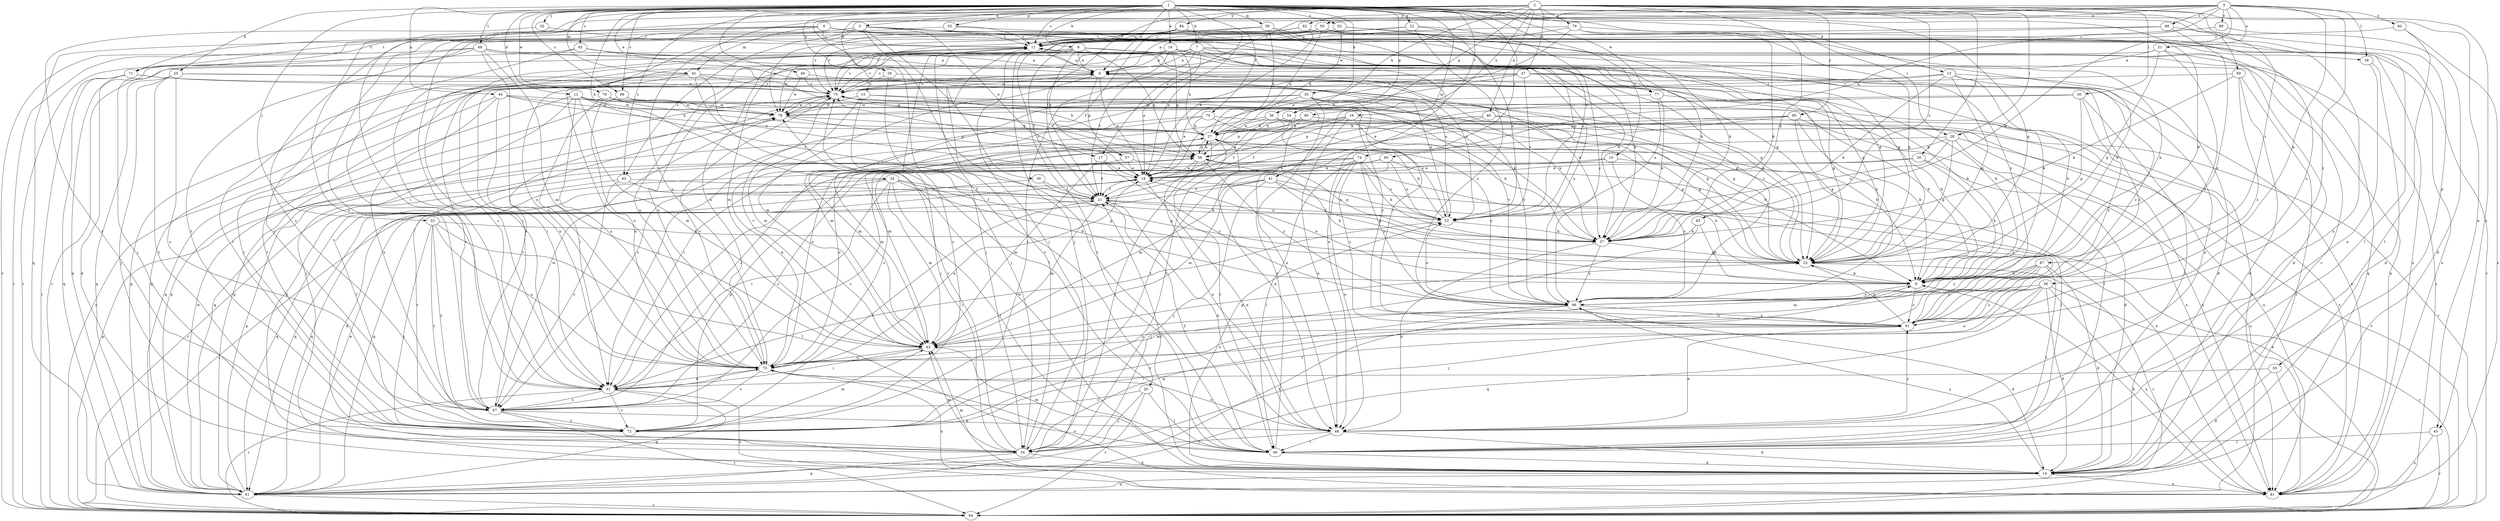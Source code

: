 strict digraph  {
	1 -> 5 [label=a];
	1 -> 6 [label=a];
	7 -> 6 [label=a];
	8 -> 6 [label=a];
	11 -> 6 [label=a];
	16 -> 6 [label=a];
	50 -> 6 [label=a];
	51 -> 6 [label=a];
	52 -> 6 [label=a];
	65 -> 6 [label=a];
	68 -> 6 [label=a];
	75 -> 6 [label=a];
	1 -> 7 [label=b];
	1 -> 8 [label=b];
	1 -> 9 [label=b];
	8 -> 9 [label=b];
	13 -> 9 [label=b];
	23 -> 9 [label=b];
	24 -> 9 [label=b];
	25 -> 9 [label=b];
	29 -> 9 [label=b];
	44 -> 9 [label=b];
	46 -> 9 [label=b];
	49 -> 9 [label=b];
	57 -> 9 [label=b];
	58 -> 9 [label=b];
	61 -> 9 [label=b];
	70 -> 9 [label=b];
	77 -> 9 [label=b];
	79 -> 9 [label=b];
	81 -> 9 [label=b];
	82 -> 9 [label=b];
	83 -> 9 [label=b];
	85 -> 9 [label=b];
	87 -> 9 [label=b];
	1 -> 10 [label=c];
	1 -> 11 [label=c];
	4 -> 11 [label=c];
	5 -> 11 [label=c];
	14 -> 11 [label=c];
	22 -> 11 [label=c];
	31 -> 11 [label=c];
	32 -> 11 [label=c];
	34 -> 11 [label=c];
	50 -> 11 [label=c];
	53 -> 11 [label=c];
	59 -> 11 [label=c];
	62 -> 11 [label=c];
	64 -> 11 [label=c];
	72 -> 11 [label=c];
	79 -> 11 [label=c];
	82 -> 11 [label=c];
	84 -> 11 [label=c];
	86 -> 11 [label=c];
	88 -> 11 [label=c];
	89 -> 11 [label=c];
	90 -> 11 [label=c];
	1 -> 12 [label=d];
	1 -> 13 [label=d];
	7 -> 14 [label=d];
	13 -> 14 [label=d];
	28 -> 14 [label=d];
	34 -> 14 [label=d];
	38 -> 14 [label=d];
	39 -> 14 [label=d];
	40 -> 14 [label=d];
	48 -> 14 [label=d];
	55 -> 14 [label=d];
	56 -> 14 [label=d];
	69 -> 14 [label=d];
	71 -> 14 [label=d];
	78 -> 14 [label=d];
	86 -> 14 [label=d];
	87 -> 14 [label=d];
	89 -> 14 [label=d];
	1 -> 15 [label=e];
	1 -> 16 [label=e];
	3 -> 17 [label=e];
	5 -> 17 [label=e];
	6 -> 18 [label=e];
	7 -> 18 [label=e];
	9 -> 18 [label=e];
	10 -> 18 [label=e];
	17 -> 18 [label=e];
	29 -> 18 [label=e];
	30 -> 18 [label=e];
	35 -> 18 [label=e];
	36 -> 18 [label=e];
	42 -> 18 [label=e];
	57 -> 18 [label=e];
	58 -> 18 [label=e];
	60 -> 18 [label=e];
	61 -> 18 [label=e];
	64 -> 18 [label=e];
	73 -> 18 [label=e];
	74 -> 18 [label=e];
	79 -> 18 [label=e];
	82 -> 18 [label=e];
	84 -> 18 [label=e];
	1 -> 19 [label=f];
	2 -> 20 [label=f];
	2 -> 21 [label=f];
	8 -> 21 [label=f];
	12 -> 21 [label=f];
	14 -> 21 [label=f];
	16 -> 21 [label=f];
	17 -> 21 [label=f];
	18 -> 21 [label=f];
	24 -> 21 [label=f];
	39 -> 21 [label=f];
	40 -> 21 [label=f];
	41 -> 21 [label=f];
	52 -> 21 [label=f];
	54 -> 21 [label=f];
	63 -> 21 [label=f];
	72 -> 21 [label=f];
	80 -> 21 [label=f];
	84 -> 21 [label=f];
	1 -> 22 [label=g];
	1 -> 23 [label=g];
	5 -> 23 [label=g];
	6 -> 23 [label=g];
	7 -> 23 [label=g];
	8 -> 23 [label=g];
	13 -> 23 [label=g];
	19 -> 23 [label=g];
	24 -> 23 [label=g];
	28 -> 23 [label=g];
	30 -> 23 [label=g];
	35 -> 23 [label=g];
	36 -> 23 [label=g];
	37 -> 23 [label=g];
	39 -> 23 [label=g];
	41 -> 23 [label=g];
	42 -> 23 [label=g];
	43 -> 23 [label=g];
	51 -> 23 [label=g];
	53 -> 23 [label=g];
	59 -> 23 [label=g];
	71 -> 23 [label=g];
	76 -> 23 [label=g];
	79 -> 23 [label=g];
	85 -> 23 [label=g];
	91 -> 23 [label=g];
	1 -> 24 [label=h];
	1 -> 25 [label=h];
	1 -> 26 [label=h];
	3 -> 26 [label=h];
	15 -> 27 [label=h];
	16 -> 27 [label=h];
	19 -> 27 [label=h];
	36 -> 27 [label=h];
	44 -> 27 [label=h];
	46 -> 27 [label=h];
	47 -> 27 [label=h];
	50 -> 27 [label=h];
	52 -> 27 [label=h];
	54 -> 27 [label=h];
	58 -> 27 [label=h];
	59 -> 27 [label=h];
	62 -> 27 [label=h];
	70 -> 27 [label=h];
	73 -> 27 [label=h];
	76 -> 27 [label=h];
	78 -> 27 [label=h];
	80 -> 27 [label=h];
	85 -> 27 [label=h];
	1 -> 28 [label=i];
	2 -> 28 [label=i];
	2 -> 29 [label=i];
	2 -> 30 [label=i];
	3 -> 31 [label=i];
	4 -> 31 [label=i];
	7 -> 31 [label=i];
	19 -> 31 [label=i];
	24 -> 31 [label=i];
	43 -> 31 [label=i];
	47 -> 31 [label=i];
	52 -> 31 [label=i];
	55 -> 31 [label=i];
	59 -> 31 [label=i];
	70 -> 31 [label=i];
	73 -> 31 [label=i];
	74 -> 31 [label=i];
	76 -> 31 [label=i];
	82 -> 31 [label=i];
	1 -> 32 [label=j];
	1 -> 33 [label=j];
	11 -> 34 [label=j];
	12 -> 34 [label=j];
	15 -> 34 [label=j];
	20 -> 34 [label=j];
	25 -> 34 [label=j];
	26 -> 34 [label=j];
	27 -> 34 [label=j];
	33 -> 34 [label=j];
	41 -> 34 [label=j];
	48 -> 34 [label=j];
	56 -> 34 [label=j];
	62 -> 34 [label=j];
	68 -> 34 [label=j];
	83 -> 34 [label=j];
	88 -> 34 [label=j];
	1 -> 35 [label=k];
	2 -> 36 [label=k];
	2 -> 37 [label=k];
	3 -> 37 [label=k];
	6 -> 37 [label=k];
	7 -> 37 [label=k];
	12 -> 37 [label=k];
	13 -> 37 [label=k];
	19 -> 37 [label=k];
	33 -> 37 [label=k];
	52 -> 37 [label=k];
	62 -> 37 [label=k];
	63 -> 37 [label=k];
	66 -> 37 [label=k];
	68 -> 37 [label=k];
	69 -> 37 [label=k];
	74 -> 37 [label=k];
	77 -> 37 [label=k];
	79 -> 37 [label=k];
	83 -> 37 [label=k];
	84 -> 37 [label=k];
	3 -> 38 [label=l];
	4 -> 38 [label=l];
	5 -> 39 [label=l];
	5 -> 40 [label=l];
	8 -> 40 [label=l];
	20 -> 40 [label=l];
	24 -> 40 [label=l];
	27 -> 40 [label=l];
	30 -> 40 [label=l];
	33 -> 40 [label=l];
	42 -> 40 [label=l];
	45 -> 40 [label=l];
	48 -> 40 [label=l];
	50 -> 40 [label=l];
	60 -> 40 [label=l];
	74 -> 40 [label=l];
	85 -> 40 [label=l];
	87 -> 40 [label=l];
	90 -> 40 [label=l];
	1 -> 41 [label=m];
	1 -> 42 [label=m];
	4 -> 42 [label=m];
	6 -> 43 [label=m];
	8 -> 43 [label=m];
	12 -> 43 [label=m];
	14 -> 43 [label=m];
	15 -> 43 [label=m];
	17 -> 43 [label=m];
	21 -> 43 [label=m];
	24 -> 43 [label=m];
	27 -> 43 [label=m];
	34 -> 43 [label=m];
	35 -> 43 [label=m];
	36 -> 43 [label=m];
	40 -> 43 [label=m];
	41 -> 43 [label=m];
	46 -> 43 [label=m];
	60 -> 43 [label=m];
	68 -> 43 [label=m];
	72 -> 43 [label=m];
	87 -> 43 [label=m];
	91 -> 43 [label=m];
	1 -> 44 [label=n];
	1 -> 45 [label=n];
	2 -> 45 [label=n];
	2 -> 46 [label=n];
	2 -> 47 [label=n];
	7 -> 48 [label=n];
	18 -> 48 [label=n];
	19 -> 48 [label=n];
	21 -> 48 [label=n];
	27 -> 48 [label=n];
	35 -> 48 [label=n];
	37 -> 48 [label=n];
	38 -> 48 [label=n];
	47 -> 48 [label=n];
	58 -> 48 [label=n];
	67 -> 48 [label=n];
	74 -> 48 [label=n];
	82 -> 48 [label=n];
	91 -> 48 [label=n];
	2 -> 49 [label=o];
	3 -> 50 [label=o];
	3 -> 51 [label=o];
	4 -> 52 [label=o];
	11 -> 52 [label=o];
	14 -> 52 [label=o];
	21 -> 52 [label=o];
	22 -> 52 [label=o];
	28 -> 52 [label=o];
	41 -> 52 [label=o];
	47 -> 52 [label=o];
	50 -> 52 [label=o];
	54 -> 52 [label=o];
	60 -> 52 [label=o];
	68 -> 52 [label=o];
	74 -> 52 [label=o];
	77 -> 52 [label=o];
	86 -> 52 [label=o];
	1 -> 53 [label=p];
	1 -> 54 [label=p];
	2 -> 54 [label=p];
	2 -> 55 [label=p];
	3 -> 56 [label=p];
	6 -> 57 [label=p];
	8 -> 57 [label=p];
	8 -> 58 [label=p];
	16 -> 58 [label=p];
	19 -> 58 [label=p];
	27 -> 58 [label=p];
	28 -> 58 [label=p];
	36 -> 58 [label=p];
	37 -> 58 [label=p];
	61 -> 58 [label=p];
	64 -> 58 [label=p];
	65 -> 58 [label=p];
	72 -> 58 [label=p];
	78 -> 58 [label=p];
	1 -> 59 [label=q];
	3 -> 60 [label=q];
	4 -> 61 [label=q];
	12 -> 61 [label=q];
	13 -> 61 [label=q];
	14 -> 61 [label=q];
	18 -> 61 [label=q];
	24 -> 61 [label=q];
	25 -> 61 [label=q];
	31 -> 61 [label=q];
	34 -> 61 [label=q];
	41 -> 61 [label=q];
	47 -> 61 [label=q];
	51 -> 61 [label=q];
	56 -> 61 [label=q];
	63 -> 61 [label=q];
	66 -> 61 [label=q];
	68 -> 61 [label=q];
	70 -> 61 [label=q];
	71 -> 61 [label=q];
	75 -> 61 [label=q];
	87 -> 61 [label=q];
	1 -> 62 [label=r];
	2 -> 63 [label=r];
	5 -> 63 [label=r];
	5 -> 64 [label=r];
	16 -> 64 [label=r];
	20 -> 64 [label=r];
	21 -> 64 [label=r];
	23 -> 64 [label=r];
	28 -> 64 [label=r];
	31 -> 64 [label=r];
	36 -> 64 [label=r];
	44 -> 64 [label=r];
	45 -> 64 [label=r];
	55 -> 64 [label=r];
	56 -> 64 [label=r];
	61 -> 64 [label=r];
	65 -> 64 [label=r];
	67 -> 64 [label=r];
	68 -> 64 [label=r];
	69 -> 64 [label=r];
	71 -> 64 [label=r];
	74 -> 64 [label=r];
	88 -> 64 [label=r];
	1 -> 65 [label=s];
	1 -> 66 [label=s];
	2 -> 66 [label=s];
	2 -> 67 [label=s];
	10 -> 67 [label=s];
	20 -> 67 [label=s];
	25 -> 67 [label=s];
	31 -> 67 [label=s];
	33 -> 67 [label=s];
	35 -> 67 [label=s];
	42 -> 67 [label=s];
	44 -> 67 [label=s];
	51 -> 67 [label=s];
	53 -> 67 [label=s];
	60 -> 67 [label=s];
	63 -> 67 [label=s];
	65 -> 67 [label=s];
	73 -> 67 [label=s];
	85 -> 67 [label=s];
	1 -> 68 [label=t];
	1 -> 69 [label=t];
	1 -> 70 [label=t];
	2 -> 71 [label=t];
	4 -> 71 [label=t];
	5 -> 71 [label=t];
	6 -> 72 [label=t];
	7 -> 72 [label=t];
	8 -> 72 [label=t];
	22 -> 72 [label=t];
	24 -> 72 [label=t];
	25 -> 72 [label=t];
	31 -> 72 [label=t];
	32 -> 72 [label=t];
	33 -> 72 [label=t];
	42 -> 72 [label=t];
	46 -> 72 [label=t];
	56 -> 72 [label=t];
	57 -> 72 [label=t];
	67 -> 72 [label=t];
	85 -> 72 [label=t];
	86 -> 72 [label=t];
	3 -> 73 [label=u];
	5 -> 73 [label=u];
	7 -> 73 [label=u];
	11 -> 73 [label=u];
	12 -> 73 [label=u];
	28 -> 73 [label=u];
	29 -> 73 [label=u];
	31 -> 73 [label=u];
	33 -> 73 [label=u];
	42 -> 73 [label=u];
	43 -> 73 [label=u];
	44 -> 73 [label=u];
	48 -> 73 [label=u];
	56 -> 73 [label=u];
	68 -> 73 [label=u];
	76 -> 73 [label=u];
	79 -> 73 [label=u];
	80 -> 73 [label=u];
	81 -> 73 [label=u];
	86 -> 73 [label=u];
	87 -> 73 [label=u];
	1 -> 74 [label=v];
	6 -> 75 [label=v];
	7 -> 75 [label=v];
	8 -> 75 [label=v];
	13 -> 75 [label=v];
	16 -> 75 [label=v];
	18 -> 75 [label=v];
	22 -> 75 [label=v];
	25 -> 75 [label=v];
	26 -> 75 [label=v];
	34 -> 75 [label=v];
	40 -> 75 [label=v];
	42 -> 75 [label=v];
	43 -> 75 [label=v];
	47 -> 75 [label=v];
	49 -> 75 [label=v];
	50 -> 75 [label=v];
	58 -> 75 [label=v];
	67 -> 75 [label=v];
	69 -> 75 [label=v];
	71 -> 75 [label=v];
	73 -> 75 [label=v];
	78 -> 75 [label=v];
	84 -> 75 [label=v];
	86 -> 75 [label=v];
	1 -> 76 [label=w];
	1 -> 77 [label=w];
	5 -> 77 [label=w];
	8 -> 78 [label=w];
	12 -> 78 [label=w];
	14 -> 78 [label=w];
	15 -> 78 [label=w];
	30 -> 78 [label=w];
	35 -> 78 [label=w];
	44 -> 78 [label=w];
	49 -> 78 [label=w];
	50 -> 78 [label=w];
	61 -> 78 [label=w];
	66 -> 78 [label=w];
	67 -> 78 [label=w];
	75 -> 78 [label=w];
	76 -> 78 [label=w];
	77 -> 78 [label=w];
	2 -> 79 [label=x];
	2 -> 80 [label=x];
	4 -> 81 [label=x];
	10 -> 81 [label=x];
	14 -> 81 [label=x];
	15 -> 81 [label=x];
	16 -> 81 [label=x];
	29 -> 81 [label=x];
	31 -> 81 [label=x];
	45 -> 81 [label=x];
	46 -> 81 [label=x];
	47 -> 81 [label=x];
	54 -> 81 [label=x];
	56 -> 81 [label=x];
	59 -> 81 [label=x];
	70 -> 81 [label=x];
	73 -> 81 [label=x];
	80 -> 81 [label=x];
	90 -> 81 [label=x];
	2 -> 82 [label=y];
	2 -> 83 [label=y];
	2 -> 84 [label=y];
	2 -> 85 [label=y];
	9 -> 86 [label=y];
	10 -> 86 [label=y];
	14 -> 86 [label=y];
	16 -> 86 [label=y];
	17 -> 86 [label=y];
	22 -> 86 [label=y];
	26 -> 86 [label=y];
	27 -> 86 [label=y];
	35 -> 86 [label=y];
	37 -> 86 [label=y];
	50 -> 86 [label=y];
	56 -> 86 [label=y];
	58 -> 86 [label=y];
	74 -> 86 [label=y];
	87 -> 86 [label=y];
	88 -> 86 [label=y];
	2 -> 87 [label=z];
	3 -> 88 [label=z];
	3 -> 89 [label=z];
	3 -> 90 [label=z];
	3 -> 91 [label=z];
	9 -> 91 [label=z];
	12 -> 91 [label=z];
	13 -> 91 [label=z];
	22 -> 91 [label=z];
	30 -> 91 [label=z];
	35 -> 91 [label=z];
	41 -> 91 [label=z];
	47 -> 91 [label=z];
	48 -> 91 [label=z];
	51 -> 91 [label=z];
	56 -> 91 [label=z];
	62 -> 91 [label=z];
	69 -> 91 [label=z];
	74 -> 91 [label=z];
	86 -> 91 [label=z];
}
